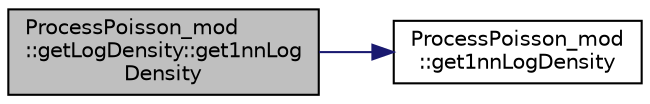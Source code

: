 digraph "ProcessPoisson_mod::getLogDensity::get1nnLogDensity"
{
 // LATEX_PDF_SIZE
  edge [fontname="Helvetica",fontsize="10",labelfontname="Helvetica",labelfontsize="10"];
  node [fontname="Helvetica",fontsize="10",shape=record];
  rankdir="LR";
  Node1 [label="ProcessPoisson_mod\l::getLogDensity::get1nnLog\lDensity",height=0.2,width=0.4,color="black", fillcolor="grey75", style="filled", fontcolor="black",tooltip="Return the natural log rate density logDensity form the input log of average nearest neighbor distanc..."];
  Node1 -> Node2 [color="midnightblue",fontsize="10",style="solid",fontname="Helvetica"];
  Node2 [label="ProcessPoisson_mod\l::get1nnLogDensity",height=0.2,width=0.4,color="black", fillcolor="white", style="filled",URL="$namespaceProcessPoisson__mod.html#ad91ef1b568905bc916fc86c5068a9627",tooltip="Return the natural log rate density logDensity form the input log of average nearest neighbor distanc..."];
}
